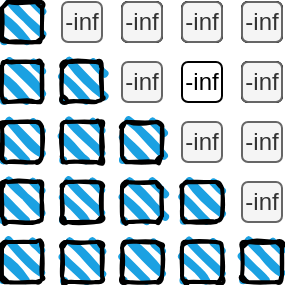 <mxfile>
    <diagram id="_OhgiVvObE0r5r7p86-Y" name="Page-1">
        <mxGraphModel dx="896" dy="491" grid="1" gridSize="10" guides="1" tooltips="1" connect="1" arrows="1" fold="1" page="1" pageScale="1" pageWidth="850" pageHeight="1100" math="1" shadow="0">
            <root>
                <mxCell id="0"/>
                <mxCell id="1" parent="0"/>
                <mxCell id="4" value="-inf" style="rounded=1;whiteSpace=wrap;html=1;fillColor=#f5f5f5;fontColor=#333333;strokeColor=#666666;" vertex="1" parent="1">
                    <mxGeometry x="310" y="260" width="20" height="20" as="geometry"/>
                </mxCell>
                <mxCell id="5" value="-inf" style="rounded=1;whiteSpace=wrap;html=1;" vertex="1" parent="1">
                    <mxGeometry x="340" y="260" width="20" height="20" as="geometry"/>
                </mxCell>
                <mxCell id="6" value="-inf" style="rounded=1;whiteSpace=wrap;html=1;" vertex="1" parent="1">
                    <mxGeometry x="370" y="260" width="20" height="20" as="geometry"/>
                </mxCell>
                <mxCell id="8" value="-inf" style="rounded=1;whiteSpace=wrap;html=1;" vertex="1" parent="1">
                    <mxGeometry x="400" y="260" width="20" height="20" as="geometry"/>
                </mxCell>
                <mxCell id="29" value="" style="rounded=1;whiteSpace=wrap;html=1;strokeWidth=2;fillWeight=4;hachureGap=8;hachureAngle=45;fillColor=#1ba1e2;sketch=1;" vertex="1" parent="1">
                    <mxGeometry x="280" y="260" width="20" height="20" as="geometry"/>
                </mxCell>
                <mxCell id="30" value="" style="rounded=1;whiteSpace=wrap;html=1;strokeWidth=2;fillWeight=4;hachureGap=8;hachureAngle=45;fillColor=#1ba1e2;sketch=1;" vertex="1" parent="1">
                    <mxGeometry x="310" y="290" width="20" height="20" as="geometry"/>
                </mxCell>
                <mxCell id="31" value="" style="rounded=1;whiteSpace=wrap;html=1;strokeWidth=2;fillWeight=4;hachureGap=8;hachureAngle=45;fillColor=#1ba1e2;sketch=1;" vertex="1" parent="1">
                    <mxGeometry x="340" y="320" width="20" height="20" as="geometry"/>
                </mxCell>
                <mxCell id="33" value="" style="rounded=1;whiteSpace=wrap;html=1;strokeWidth=2;fillWeight=4;hachureGap=8;hachureAngle=45;fillColor=#1ba1e2;sketch=1;" vertex="1" parent="1">
                    <mxGeometry x="370" y="350" width="20" height="20" as="geometry"/>
                </mxCell>
                <mxCell id="34" value="" style="rounded=1;whiteSpace=wrap;html=1;strokeWidth=2;fillWeight=4;hachureGap=8;hachureAngle=45;fillColor=#1ba1e2;sketch=1;" vertex="1" parent="1">
                    <mxGeometry x="400" y="380" width="20" height="20" as="geometry"/>
                </mxCell>
                <mxCell id="35" value="" style="rounded=1;whiteSpace=wrap;html=1;strokeWidth=2;fillWeight=4;hachureGap=8;hachureAngle=45;fillColor=#1ba1e2;sketch=1;" vertex="1" parent="1">
                    <mxGeometry x="280" y="290" width="20" height="20" as="geometry"/>
                </mxCell>
                <mxCell id="37" value="" style="rounded=1;whiteSpace=wrap;html=1;strokeWidth=2;fillWeight=4;hachureGap=8;hachureAngle=45;fillColor=#1ba1e2;sketch=1;" vertex="1" parent="1">
                    <mxGeometry x="310" y="320" width="20" height="20" as="geometry"/>
                </mxCell>
                <mxCell id="39" value="" style="rounded=1;whiteSpace=wrap;html=1;strokeWidth=2;fillWeight=4;hachureGap=8;hachureAngle=45;fillColor=#1ba1e2;sketch=1;" vertex="1" parent="1">
                    <mxGeometry x="280" y="320" width="20" height="20" as="geometry"/>
                </mxCell>
                <mxCell id="41" value="" style="rounded=1;whiteSpace=wrap;html=1;strokeWidth=2;fillWeight=4;hachureGap=8;hachureAngle=45;fillColor=#1ba1e2;sketch=1;" vertex="1" parent="1">
                    <mxGeometry x="340" y="350" width="20" height="20" as="geometry"/>
                </mxCell>
                <mxCell id="42" value="" style="rounded=1;whiteSpace=wrap;html=1;strokeWidth=2;fillWeight=4;hachureGap=8;hachureAngle=45;fillColor=#1ba1e2;sketch=1;" vertex="1" parent="1">
                    <mxGeometry x="310" y="350" width="20" height="20" as="geometry"/>
                </mxCell>
                <mxCell id="43" value="" style="rounded=1;whiteSpace=wrap;html=1;strokeWidth=2;fillWeight=4;hachureGap=8;hachureAngle=45;fillColor=#1ba1e2;sketch=1;" vertex="1" parent="1">
                    <mxGeometry x="280" y="350" width="20" height="20" as="geometry"/>
                </mxCell>
                <mxCell id="44" value="" style="rounded=1;whiteSpace=wrap;html=1;strokeWidth=2;fillWeight=4;hachureGap=8;hachureAngle=45;fillColor=#1ba1e2;sketch=1;" vertex="1" parent="1">
                    <mxGeometry x="340" y="380" width="20" height="20" as="geometry"/>
                </mxCell>
                <mxCell id="45" value="" style="rounded=1;whiteSpace=wrap;html=1;strokeWidth=2;fillWeight=4;hachureGap=8;hachureAngle=45;fillColor=#1ba1e2;sketch=1;" vertex="1" parent="1">
                    <mxGeometry x="310" y="380" width="20" height="20" as="geometry"/>
                </mxCell>
                <mxCell id="46" value="" style="rounded=1;whiteSpace=wrap;html=1;strokeWidth=2;fillWeight=4;hachureGap=8;hachureAngle=45;fillColor=#1ba1e2;sketch=1;" vertex="1" parent="1">
                    <mxGeometry x="280" y="380" width="20" height="20" as="geometry"/>
                </mxCell>
                <mxCell id="47" value="" style="rounded=1;whiteSpace=wrap;html=1;strokeWidth=2;fillWeight=4;hachureGap=8;hachureAngle=45;fillColor=#1ba1e2;sketch=1;" vertex="1" parent="1">
                    <mxGeometry x="370" y="380" width="20" height="20" as="geometry"/>
                </mxCell>
                <mxCell id="49" value="-inf" style="rounded=1;whiteSpace=wrap;html=1;fillColor=#f5f5f5;fontColor=#333333;strokeColor=#666666;" vertex="1" parent="1">
                    <mxGeometry x="340" y="290" width="20" height="20" as="geometry"/>
                </mxCell>
                <mxCell id="50" value="-inf" style="rounded=1;whiteSpace=wrap;html=1;" vertex="1" parent="1">
                    <mxGeometry x="370" y="290" width="20" height="20" as="geometry"/>
                </mxCell>
                <mxCell id="51" value="-inf" style="rounded=1;whiteSpace=wrap;html=1;" vertex="1" parent="1">
                    <mxGeometry x="400" y="290" width="20" height="20" as="geometry"/>
                </mxCell>
                <mxCell id="52" value="-inf" style="rounded=1;whiteSpace=wrap;html=1;fillColor=#f5f5f5;fontColor=#333333;strokeColor=#666666;" vertex="1" parent="1">
                    <mxGeometry x="370" y="320" width="20" height="20" as="geometry"/>
                </mxCell>
                <mxCell id="53" value="-inf" style="rounded=1;whiteSpace=wrap;html=1;fillColor=#f5f5f5;fontColor=#333333;strokeColor=#666666;" vertex="1" parent="1">
                    <mxGeometry x="400" y="320" width="20" height="20" as="geometry"/>
                </mxCell>
                <mxCell id="54" value="-inf" style="rounded=1;whiteSpace=wrap;html=1;fillColor=#f5f5f5;fontColor=#333333;strokeColor=#666666;" vertex="1" parent="1">
                    <mxGeometry x="400" y="350" width="20" height="20" as="geometry"/>
                </mxCell>
                <mxCell id="55" value="-inf" style="rounded=1;whiteSpace=wrap;html=1;" vertex="1" parent="1">
                    <mxGeometry x="340" y="260" width="20" height="20" as="geometry"/>
                </mxCell>
                <mxCell id="56" value="-inf" style="rounded=1;whiteSpace=wrap;html=1;" vertex="1" parent="1">
                    <mxGeometry x="370" y="260" width="20" height="20" as="geometry"/>
                </mxCell>
                <mxCell id="57" value="-inf" style="rounded=1;whiteSpace=wrap;html=1;" vertex="1" parent="1">
                    <mxGeometry x="400" y="260" width="20" height="20" as="geometry"/>
                </mxCell>
                <mxCell id="58" value="-inf" style="rounded=1;whiteSpace=wrap;html=1;" vertex="1" parent="1">
                    <mxGeometry x="400" y="290" width="20" height="20" as="geometry"/>
                </mxCell>
                <mxCell id="59" value="-inf" style="rounded=1;whiteSpace=wrap;html=1;fillColor=#f5f5f5;fontColor=#333333;strokeColor=#666666;" vertex="1" parent="1">
                    <mxGeometry x="340" y="260" width="20" height="20" as="geometry"/>
                </mxCell>
                <mxCell id="60" value="-inf" style="rounded=1;whiteSpace=wrap;html=1;fillColor=#f5f5f5;fontColor=#333333;strokeColor=#666666;" vertex="1" parent="1">
                    <mxGeometry x="370" y="260" width="20" height="20" as="geometry"/>
                </mxCell>
                <mxCell id="61" value="-inf" style="rounded=1;whiteSpace=wrap;html=1;fillColor=#f5f5f5;fontColor=#333333;strokeColor=#666666;" vertex="1" parent="1">
                    <mxGeometry x="400" y="260" width="20" height="20" as="geometry"/>
                </mxCell>
                <mxCell id="62" value="-inf" style="rounded=1;whiteSpace=wrap;html=1;fillColor=#f5f5f5;fontColor=#333333;strokeColor=#666666;" vertex="1" parent="1">
                    <mxGeometry x="400" y="290" width="20" height="20" as="geometry"/>
                </mxCell>
            </root>
        </mxGraphModel>
    </diagram>
</mxfile>